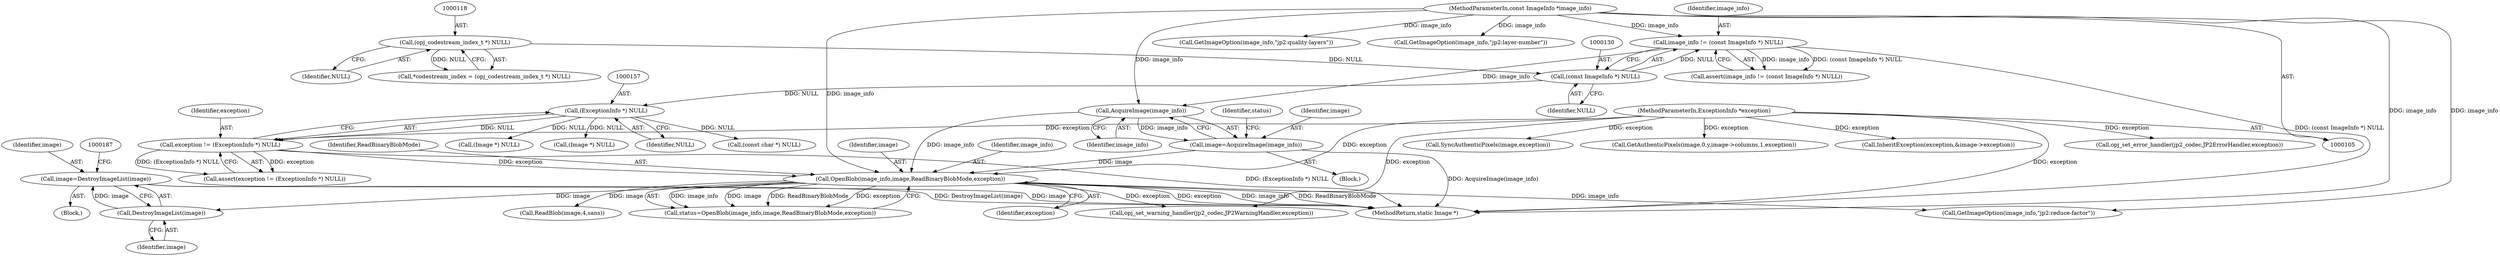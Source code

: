 digraph "0_ImageMagick_acee073df34aa4d491bf5cb74d3a15fc80f0a3aa@pointer" {
"1000181" [label="(Call,image=DestroyImageList(image))"];
"1000183" [label="(Call,DestroyImageList(image))"];
"1000171" [label="(Call,OpenBlob(image_info,image,ReadBinaryBlobMode,exception))"];
"1000167" [label="(Call,AcquireImage(image_info))"];
"1000127" [label="(Call,image_info != (const ImageInfo *) NULL)"];
"1000106" [label="(MethodParameterIn,const ImageInfo *image_info)"];
"1000129" [label="(Call,(const ImageInfo *) NULL)"];
"1000117" [label="(Call,(opj_codestream_index_t *) NULL)"];
"1000165" [label="(Call,image=AcquireImage(image_info))"];
"1000154" [label="(Call,exception != (ExceptionInfo *) NULL)"];
"1000107" [label="(MethodParameterIn,ExceptionInfo *exception)"];
"1000156" [label="(Call,(ExceptionInfo *) NULL)"];
"1000182" [label="(Identifier,image)"];
"1000166" [label="(Identifier,image)"];
"1000175" [label="(Identifier,exception)"];
"1000126" [label="(Call,assert(image_info != (const ImageInfo *) NULL))"];
"1000243" [label="(Call,opj_set_error_handler(jp2_codec,JP2ErrorHandler,exception))"];
"1000128" [label="(Identifier,image_info)"];
"1000942" [label="(MethodReturn,static Image *)"];
"1000258" [label="(Call,(const char *) NULL)"];
"1000191" [label="(Call,ReadBlob(image,4,sans))"];
"1000186" [label="(Call,(Image *) NULL)"];
"1000252" [label="(Call,GetImageOption(image_info,\"jp2:reduce-factor\"))"];
"1000167" [label="(Call,AcquireImage(image_info))"];
"1000180" [label="(Block,)"];
"1000155" [label="(Identifier,exception)"];
"1000117" [label="(Call,(opj_codestream_index_t *) NULL)"];
"1000171" [label="(Call,OpenBlob(image_info,image,ReadBinaryBlobMode,exception))"];
"1000165" [label="(Call,image=AcquireImage(image_info))"];
"1000184" [label="(Identifier,image)"];
"1000156" [label="(Call,(ExceptionInfo *) NULL)"];
"1000119" [label="(Identifier,NULL)"];
"1000108" [label="(Block,)"];
"1000169" [label="(Call,status=OpenBlob(image_info,image,ReadBinaryBlobMode,exception))"];
"1000183" [label="(Call,DestroyImageList(image))"];
"1000129" [label="(Call,(const ImageInfo *) NULL)"];
"1000153" [label="(Call,assert(exception != (ExceptionInfo *) NULL))"];
"1000907" [label="(Call,SyncAuthenticPixels(image,exception))"];
"1000131" [label="(Identifier,NULL)"];
"1000107" [label="(MethodParameterIn,ExceptionInfo *exception)"];
"1000127" [label="(Call,image_info != (const ImageInfo *) NULL)"];
"1000699" [label="(Call,GetAuthenticPixels(image,0,y,image->columns,1,exception))"];
"1000168" [label="(Identifier,image_info)"];
"1000106" [label="(MethodParameterIn,const ImageInfo *image_info)"];
"1000202" [label="(Call,(Image *) NULL)"];
"1000269" [label="(Call,GetImageOption(image_info,\"jp2:quality-layers\"))"];
"1000154" [label="(Call,exception != (ExceptionInfo *) NULL)"];
"1000115" [label="(Call,*codestream_index = (opj_codestream_index_t *) NULL)"];
"1000280" [label="(Call,GetImageOption(image_info,\"jp2:layer-number\"))"];
"1000174" [label="(Identifier,ReadBinaryBlobMode)"];
"1000170" [label="(Identifier,status)"];
"1000173" [label="(Identifier,image)"];
"1000172" [label="(Identifier,image_info)"];
"1000158" [label="(Identifier,NULL)"];
"1000579" [label="(Call,InheritException(exception,&image->exception))"];
"1000239" [label="(Call,opj_set_warning_handler(jp2_codec,JP2WarningHandler,exception))"];
"1000181" [label="(Call,image=DestroyImageList(image))"];
"1000181" -> "1000180"  [label="AST: "];
"1000181" -> "1000183"  [label="CFG: "];
"1000182" -> "1000181"  [label="AST: "];
"1000183" -> "1000181"  [label="AST: "];
"1000187" -> "1000181"  [label="CFG: "];
"1000181" -> "1000942"  [label="DDG: image"];
"1000181" -> "1000942"  [label="DDG: DestroyImageList(image)"];
"1000183" -> "1000181"  [label="DDG: image"];
"1000183" -> "1000184"  [label="CFG: "];
"1000184" -> "1000183"  [label="AST: "];
"1000171" -> "1000183"  [label="DDG: image"];
"1000171" -> "1000169"  [label="AST: "];
"1000171" -> "1000175"  [label="CFG: "];
"1000172" -> "1000171"  [label="AST: "];
"1000173" -> "1000171"  [label="AST: "];
"1000174" -> "1000171"  [label="AST: "];
"1000175" -> "1000171"  [label="AST: "];
"1000169" -> "1000171"  [label="CFG: "];
"1000171" -> "1000942"  [label="DDG: image_info"];
"1000171" -> "1000942"  [label="DDG: ReadBinaryBlobMode"];
"1000171" -> "1000942"  [label="DDG: exception"];
"1000171" -> "1000169"  [label="DDG: image_info"];
"1000171" -> "1000169"  [label="DDG: image"];
"1000171" -> "1000169"  [label="DDG: ReadBinaryBlobMode"];
"1000171" -> "1000169"  [label="DDG: exception"];
"1000167" -> "1000171"  [label="DDG: image_info"];
"1000106" -> "1000171"  [label="DDG: image_info"];
"1000165" -> "1000171"  [label="DDG: image"];
"1000154" -> "1000171"  [label="DDG: exception"];
"1000107" -> "1000171"  [label="DDG: exception"];
"1000171" -> "1000191"  [label="DDG: image"];
"1000171" -> "1000239"  [label="DDG: exception"];
"1000171" -> "1000252"  [label="DDG: image_info"];
"1000167" -> "1000165"  [label="AST: "];
"1000167" -> "1000168"  [label="CFG: "];
"1000168" -> "1000167"  [label="AST: "];
"1000165" -> "1000167"  [label="CFG: "];
"1000167" -> "1000165"  [label="DDG: image_info"];
"1000127" -> "1000167"  [label="DDG: image_info"];
"1000106" -> "1000167"  [label="DDG: image_info"];
"1000127" -> "1000126"  [label="AST: "];
"1000127" -> "1000129"  [label="CFG: "];
"1000128" -> "1000127"  [label="AST: "];
"1000129" -> "1000127"  [label="AST: "];
"1000126" -> "1000127"  [label="CFG: "];
"1000127" -> "1000942"  [label="DDG: (const ImageInfo *) NULL"];
"1000127" -> "1000126"  [label="DDG: image_info"];
"1000127" -> "1000126"  [label="DDG: (const ImageInfo *) NULL"];
"1000106" -> "1000127"  [label="DDG: image_info"];
"1000129" -> "1000127"  [label="DDG: NULL"];
"1000106" -> "1000105"  [label="AST: "];
"1000106" -> "1000942"  [label="DDG: image_info"];
"1000106" -> "1000252"  [label="DDG: image_info"];
"1000106" -> "1000269"  [label="DDG: image_info"];
"1000106" -> "1000280"  [label="DDG: image_info"];
"1000129" -> "1000131"  [label="CFG: "];
"1000130" -> "1000129"  [label="AST: "];
"1000131" -> "1000129"  [label="AST: "];
"1000117" -> "1000129"  [label="DDG: NULL"];
"1000129" -> "1000156"  [label="DDG: NULL"];
"1000117" -> "1000115"  [label="AST: "];
"1000117" -> "1000119"  [label="CFG: "];
"1000118" -> "1000117"  [label="AST: "];
"1000119" -> "1000117"  [label="AST: "];
"1000115" -> "1000117"  [label="CFG: "];
"1000117" -> "1000115"  [label="DDG: NULL"];
"1000165" -> "1000108"  [label="AST: "];
"1000166" -> "1000165"  [label="AST: "];
"1000170" -> "1000165"  [label="CFG: "];
"1000165" -> "1000942"  [label="DDG: AcquireImage(image_info)"];
"1000154" -> "1000153"  [label="AST: "];
"1000154" -> "1000156"  [label="CFG: "];
"1000155" -> "1000154"  [label="AST: "];
"1000156" -> "1000154"  [label="AST: "];
"1000153" -> "1000154"  [label="CFG: "];
"1000154" -> "1000942"  [label="DDG: (ExceptionInfo *) NULL"];
"1000154" -> "1000153"  [label="DDG: exception"];
"1000154" -> "1000153"  [label="DDG: (ExceptionInfo *) NULL"];
"1000107" -> "1000154"  [label="DDG: exception"];
"1000156" -> "1000154"  [label="DDG: NULL"];
"1000107" -> "1000105"  [label="AST: "];
"1000107" -> "1000942"  [label="DDG: exception"];
"1000107" -> "1000239"  [label="DDG: exception"];
"1000107" -> "1000243"  [label="DDG: exception"];
"1000107" -> "1000579"  [label="DDG: exception"];
"1000107" -> "1000699"  [label="DDG: exception"];
"1000107" -> "1000907"  [label="DDG: exception"];
"1000156" -> "1000158"  [label="CFG: "];
"1000157" -> "1000156"  [label="AST: "];
"1000158" -> "1000156"  [label="AST: "];
"1000156" -> "1000186"  [label="DDG: NULL"];
"1000156" -> "1000202"  [label="DDG: NULL"];
"1000156" -> "1000258"  [label="DDG: NULL"];
}
